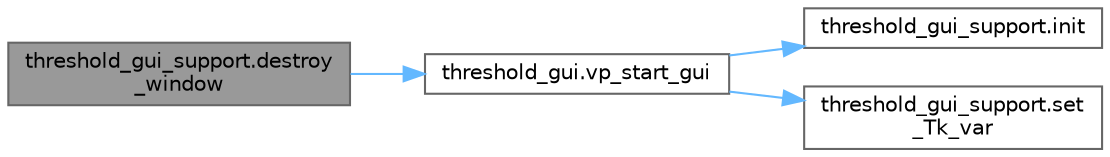 digraph "threshold_gui_support.destroy_window"
{
 // LATEX_PDF_SIZE
  bgcolor="transparent";
  edge [fontname=Helvetica,fontsize=10,labelfontname=Helvetica,labelfontsize=10];
  node [fontname=Helvetica,fontsize=10,shape=box,height=0.2,width=0.4];
  rankdir="LR";
  Node1 [id="Node000001",label="threshold_gui_support.destroy\l_window",height=0.2,width=0.4,color="gray40", fillcolor="grey60", style="filled", fontcolor="black",tooltip=" "];
  Node1 -> Node2 [id="edge1_Node000001_Node000002",color="steelblue1",style="solid",tooltip=" "];
  Node2 [id="Node000002",label="threshold_gui.vp_start_gui",height=0.2,width=0.4,color="grey40", fillcolor="white", style="filled",URL="$namespacethreshold__gui.html#a1fd22e85c7774dc9710c45a1e5093183",tooltip=" "];
  Node2 -> Node3 [id="edge2_Node000002_Node000003",color="steelblue1",style="solid",tooltip=" "];
  Node3 [id="Node000003",label="threshold_gui_support.init",height=0.2,width=0.4,color="grey40", fillcolor="white", style="filled",URL="$namespacethreshold__gui__support.html#a675ca3e8fcd0a8e01e8a67683affd1b3",tooltip=" "];
  Node2 -> Node4 [id="edge3_Node000002_Node000004",color="steelblue1",style="solid",tooltip=" "];
  Node4 [id="Node000004",label="threshold_gui_support.set\l_Tk_var",height=0.2,width=0.4,color="grey40", fillcolor="white", style="filled",URL="$namespacethreshold__gui__support.html#a64201a92ac066f0b1983545ca5b50e0e",tooltip=" "];
}
